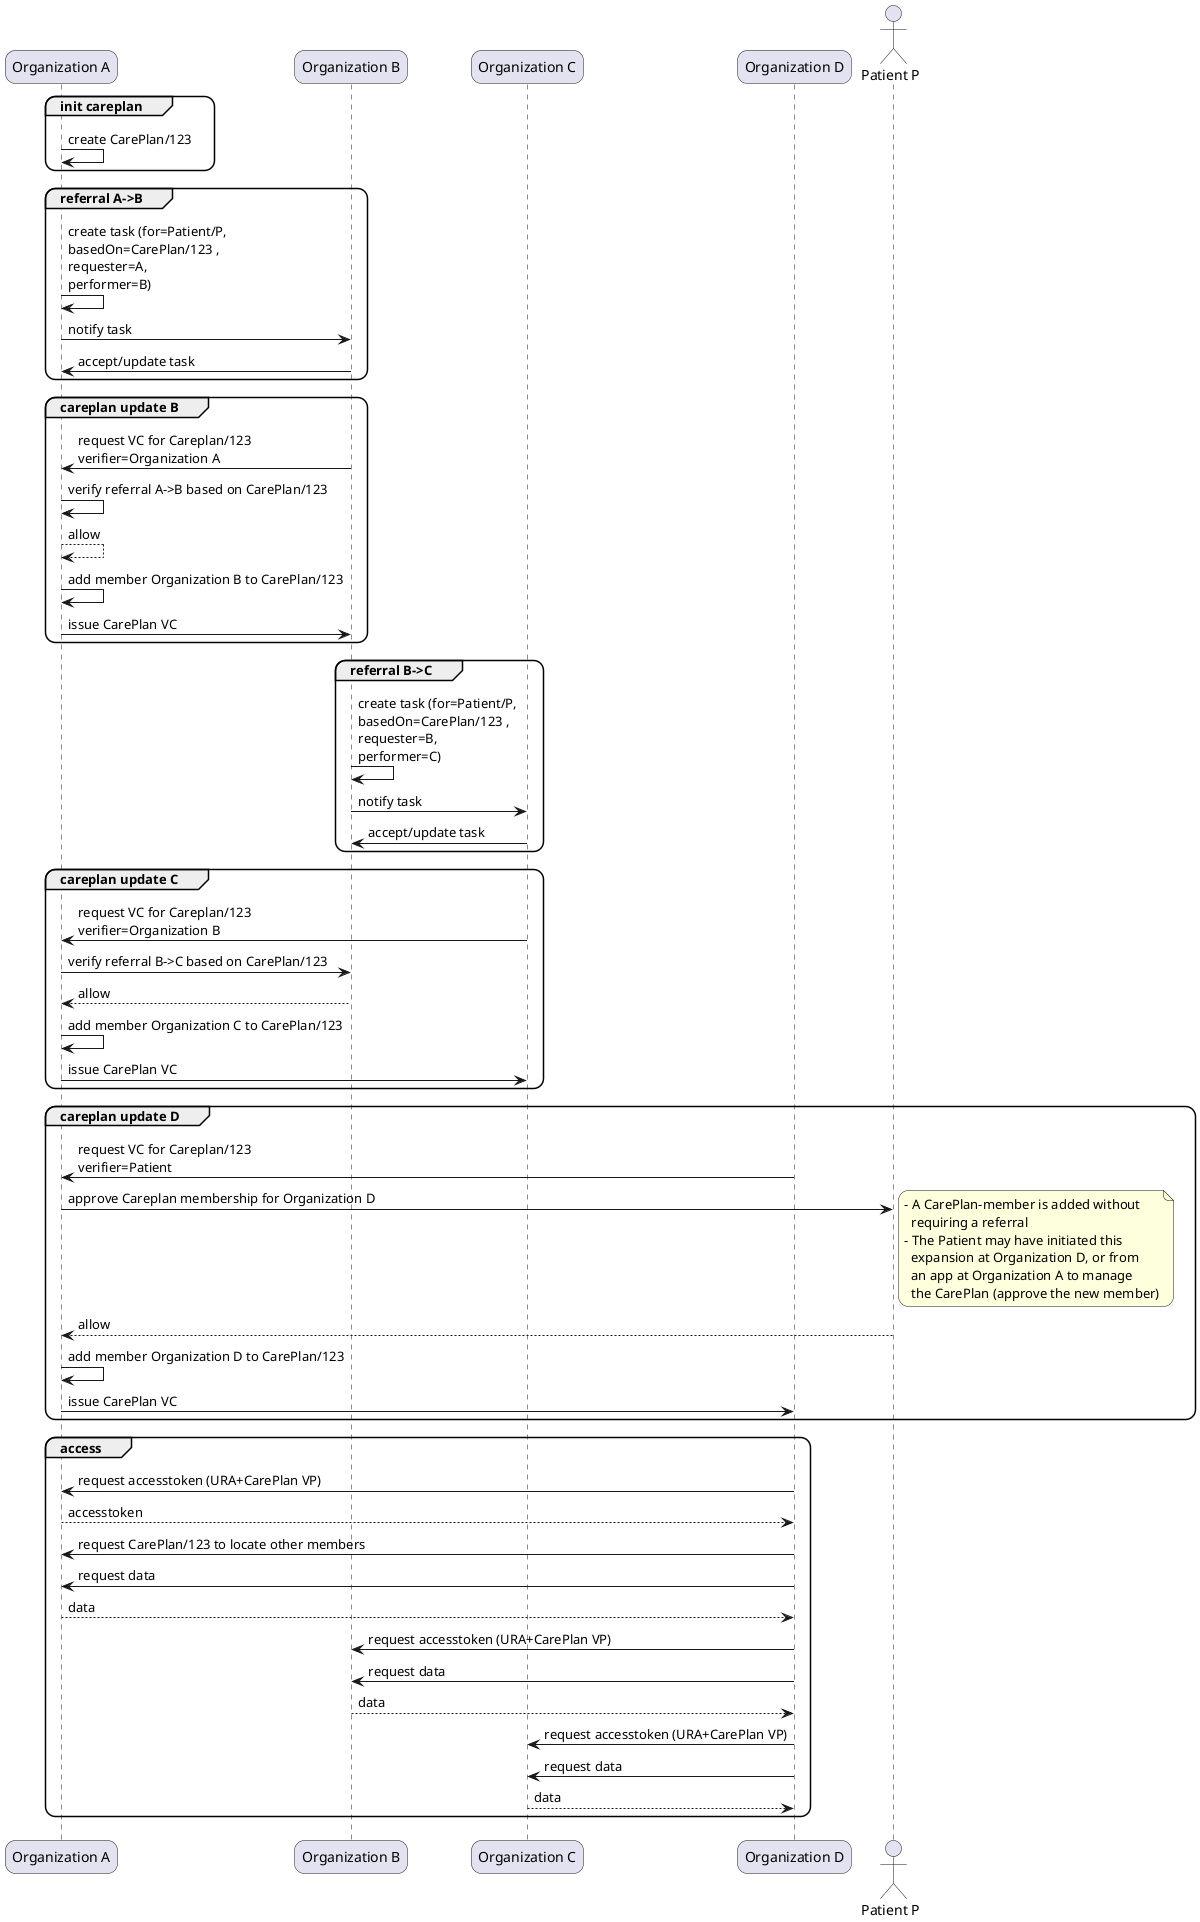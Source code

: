 @startuml careplan-updates

skinparam roundcorner 20
skinparam defaultFontName Arial 


!pragma teoz true

participant  org_a as "Organization A"
participant  org_b as "Organization B"
participant  org_c as "Organization C"
participant  org_d as "Organization D"
actor patient as "Patient P"
' database registry as "Discovery Service"

' group init organizations
'     org_a -> org_a: self issue URA VC, Service-definition VC
'     org_a -> registry: publish URA VP, Service-definition VP

'     org_b -> org_b: self issue URA VC, Service-definition VC
'     org_b -> registry: publish URA VP, Service-definition VP

'     org_c -> org_c: self issue URA VC, Service-definition VC
'     org_c -> registry: publish URA VP, Service-definition VP

'     org_d -> org_c: self issue URA VC, Service-definition VC
'     org_d -> registry: publish URA VP, Service-definition VP

'     note right
'         All services are now
'         registered in the discovery service (Vanilla NUTS)
'     end note

' end

group init careplan 
 org_a -> org_a: create CarePlan/123
end

group referral A->B
   org_a -> org_a: create task (for=Patient/P, \nbasedOn=CarePlan/123 , \nrequester=A, \nperformer=B)
   org_a -> org_b: notify task
   org_b -> org_a: accept/update task

end

group careplan update B
    org_b -> org_a: request VC for Careplan/123 \nverifier=Organization A
    org_a -> org_a: verify referral A->B based on CarePlan/123
    return allow
    org_a -> org_a: add member Organization B to CarePlan/123 
    org_a -> org_b: issue CarePlan VC
end

group referral B->C
   org_b -> org_b: create task (for=Patient/P, \nbasedOn=CarePlan/123 , \nrequester=B, \nperformer=C)
   org_b -> org_c: notify task
   org_c -> org_b: accept/update task
    ' note right
    '      - Patient is related to Organization A and B
    '      - Organization A has issued a task to Organization B
    '        for Patient
    '      - Organization B has accepted the task
    ' end note
end

group careplan update C
    org_c -> org_a: request VC for Careplan/123 \nverifier=Organization B
    org_a -> org_b: verify referral B->C based on CarePlan/123 
    return allow
    org_a -> org_a: add member Organization C to CarePlan/123 
    org_a -> org_c: issue CarePlan VC
end

group careplan update D
    org_d -> org_a: request VC for Careplan/123 \nverifier=Patient
    org_a -> patient: approve Careplan membership for Organization D 
    note right
         - A CarePlan-member is added without
           requiring a referral
         - The Patient may have initiated this
           expansion at Organization D, or from 
           an app at Organization A to manage
           the CarePlan (approve the new member)
    end note
    return allow
    org_a -> org_a: add member Organization D to CarePlan/123 
    org_a -> org_d: issue CarePlan VC
end

group access
    org_d -> org_a: request accesstoken (URA+CarePlan VP)
    return accesstoken
    org_d -> org_a: request CarePlan/123 to locate other members
    org_d -> org_a: request data
    return data
    org_d -> org_b: request accesstoken (URA+CarePlan VP)
    org_d -> org_b: request data
    return data
    org_d -> org_c: request accesstoken (URA+CarePlan VP)
    org_d -> org_c: request data
    return data
end
@enduml
